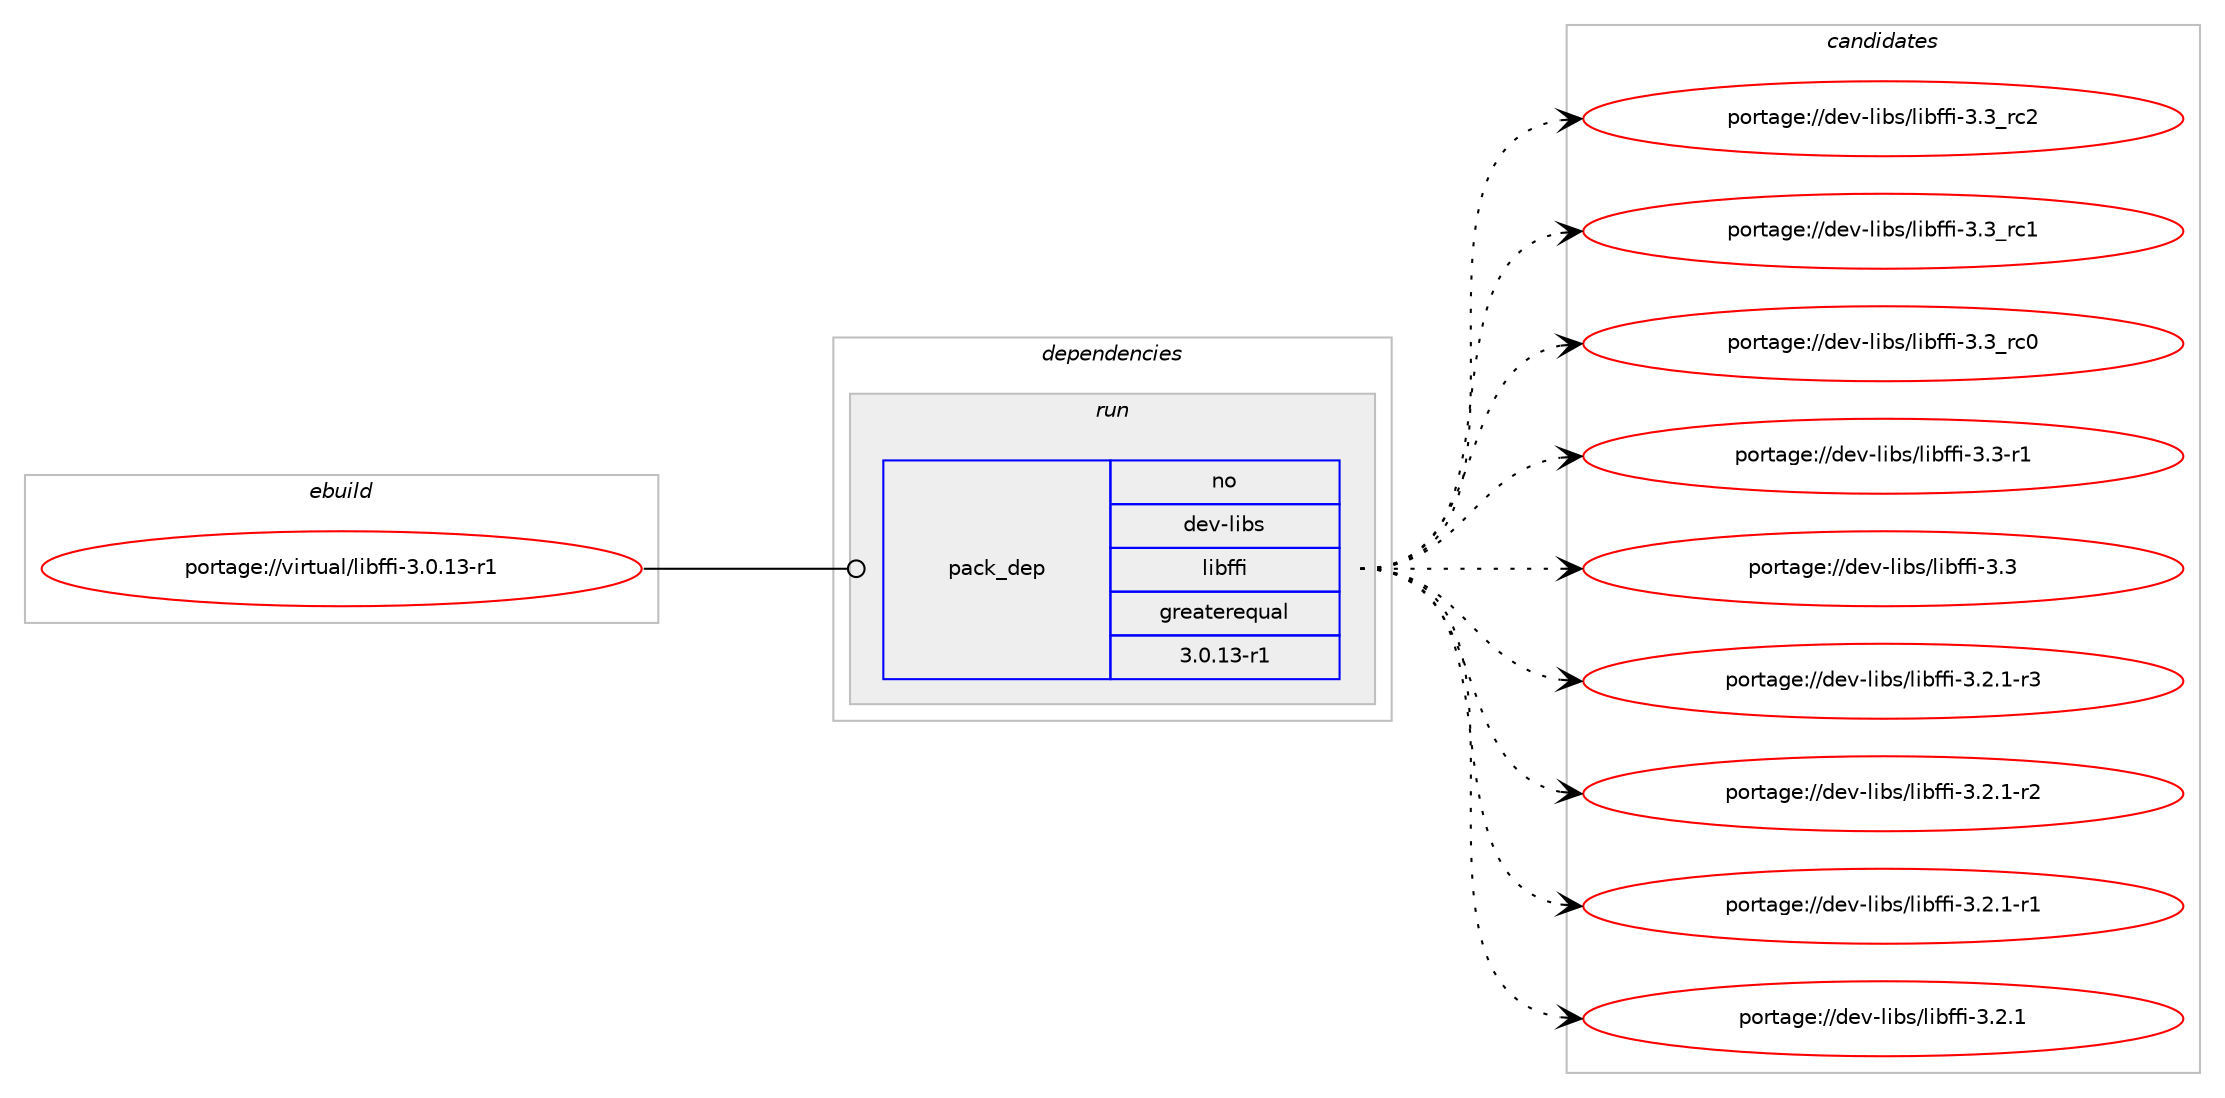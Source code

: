 digraph prolog {

# *************
# Graph options
# *************

newrank=true;
concentrate=true;
compound=true;
graph [rankdir=LR,fontname=Helvetica,fontsize=10,ranksep=1.5];#, ranksep=2.5, nodesep=0.2];
edge  [arrowhead=vee];
node  [fontname=Helvetica,fontsize=10];

# **********
# The ebuild
# **********

subgraph cluster_leftcol {
color=gray;
rank=same;
label=<<i>ebuild</i>>;
id [label="portage://virtual/libffi-3.0.13-r1", color=red, width=4, href="../virtual/libffi-3.0.13-r1.svg"];
}

# ****************
# The dependencies
# ****************

subgraph cluster_midcol {
color=gray;
label=<<i>dependencies</i>>;
subgraph cluster_compile {
fillcolor="#eeeeee";
style=filled;
label=<<i>compile</i>>;
}
subgraph cluster_compileandrun {
fillcolor="#eeeeee";
style=filled;
label=<<i>compile and run</i>>;
}
subgraph cluster_run {
fillcolor="#eeeeee";
style=filled;
label=<<i>run</i>>;
subgraph pack7799 {
dependency9447 [label=<<TABLE BORDER="0" CELLBORDER="1" CELLSPACING="0" CELLPADDING="4" WIDTH="220"><TR><TD ROWSPAN="6" CELLPADDING="30">pack_dep</TD></TR><TR><TD WIDTH="110">no</TD></TR><TR><TD>dev-libs</TD></TR><TR><TD>libffi</TD></TR><TR><TD>greaterequal</TD></TR><TR><TD>3.0.13-r1</TD></TR></TABLE>>, shape=none, color=blue];
}
id:e -> dependency9447:w [weight=20,style="solid",arrowhead="odot"];
}
}

# **************
# The candidates
# **************

subgraph cluster_choices {
rank=same;
color=gray;
label=<<i>candidates</i>>;

subgraph choice7799 {
color=black;
nodesep=1;
choice1001011184510810598115471081059810210210545514651951149950 [label="portage://dev-libs/libffi-3.3_rc2", color=red, width=4,href="../dev-libs/libffi-3.3_rc2.svg"];
choice1001011184510810598115471081059810210210545514651951149949 [label="portage://dev-libs/libffi-3.3_rc1", color=red, width=4,href="../dev-libs/libffi-3.3_rc1.svg"];
choice1001011184510810598115471081059810210210545514651951149948 [label="portage://dev-libs/libffi-3.3_rc0", color=red, width=4,href="../dev-libs/libffi-3.3_rc0.svg"];
choice10010111845108105981154710810598102102105455146514511449 [label="portage://dev-libs/libffi-3.3-r1", color=red, width=4,href="../dev-libs/libffi-3.3-r1.svg"];
choice1001011184510810598115471081059810210210545514651 [label="portage://dev-libs/libffi-3.3", color=red, width=4,href="../dev-libs/libffi-3.3.svg"];
choice100101118451081059811547108105981021021054551465046494511451 [label="portage://dev-libs/libffi-3.2.1-r3", color=red, width=4,href="../dev-libs/libffi-3.2.1-r3.svg"];
choice100101118451081059811547108105981021021054551465046494511450 [label="portage://dev-libs/libffi-3.2.1-r2", color=red, width=4,href="../dev-libs/libffi-3.2.1-r2.svg"];
choice100101118451081059811547108105981021021054551465046494511449 [label="portage://dev-libs/libffi-3.2.1-r1", color=red, width=4,href="../dev-libs/libffi-3.2.1-r1.svg"];
choice10010111845108105981154710810598102102105455146504649 [label="portage://dev-libs/libffi-3.2.1", color=red, width=4,href="../dev-libs/libffi-3.2.1.svg"];
dependency9447:e -> choice1001011184510810598115471081059810210210545514651951149950:w [style=dotted,weight="100"];
dependency9447:e -> choice1001011184510810598115471081059810210210545514651951149949:w [style=dotted,weight="100"];
dependency9447:e -> choice1001011184510810598115471081059810210210545514651951149948:w [style=dotted,weight="100"];
dependency9447:e -> choice10010111845108105981154710810598102102105455146514511449:w [style=dotted,weight="100"];
dependency9447:e -> choice1001011184510810598115471081059810210210545514651:w [style=dotted,weight="100"];
dependency9447:e -> choice100101118451081059811547108105981021021054551465046494511451:w [style=dotted,weight="100"];
dependency9447:e -> choice100101118451081059811547108105981021021054551465046494511450:w [style=dotted,weight="100"];
dependency9447:e -> choice100101118451081059811547108105981021021054551465046494511449:w [style=dotted,weight="100"];
dependency9447:e -> choice10010111845108105981154710810598102102105455146504649:w [style=dotted,weight="100"];
}
}

}

